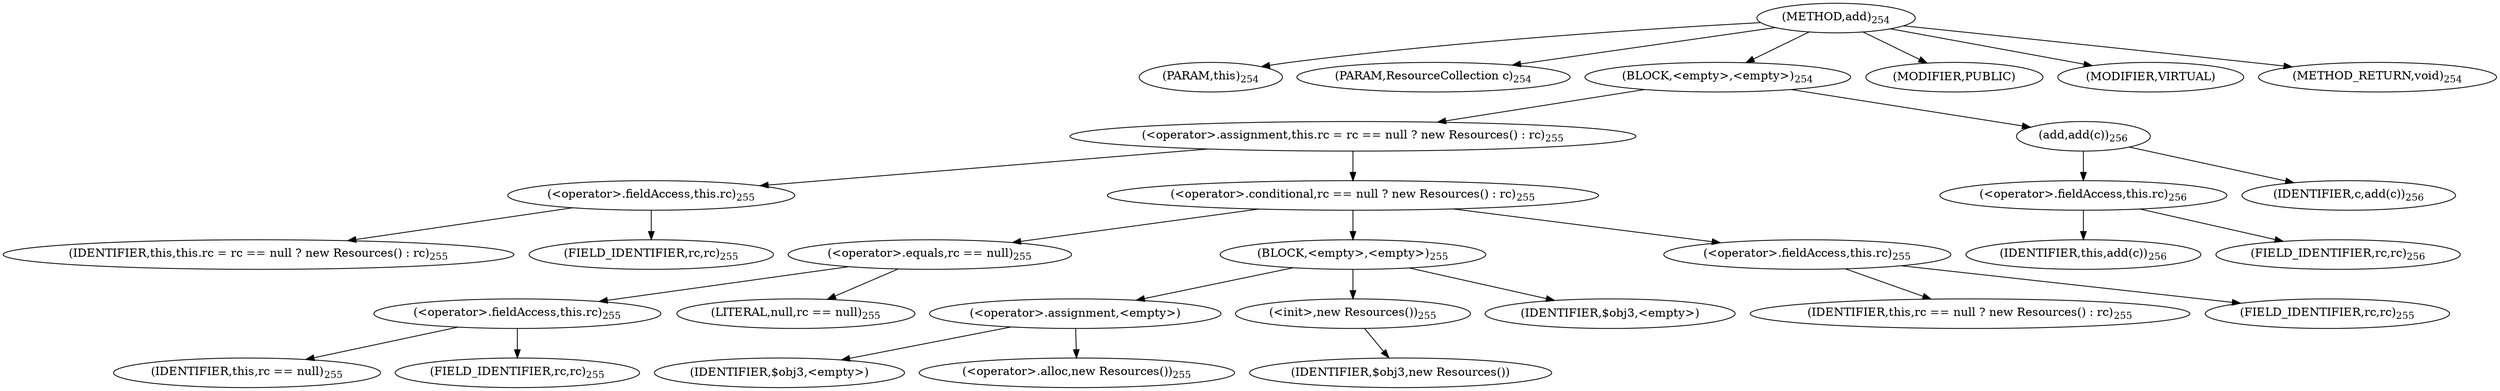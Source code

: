 digraph "add" {  
"398" [label = <(METHOD,add)<SUB>254</SUB>> ]
"399" [label = <(PARAM,this)<SUB>254</SUB>> ]
"400" [label = <(PARAM,ResourceCollection c)<SUB>254</SUB>> ]
"401" [label = <(BLOCK,&lt;empty&gt;,&lt;empty&gt;)<SUB>254</SUB>> ]
"402" [label = <(&lt;operator&gt;.assignment,this.rc = rc == null ? new Resources() : rc)<SUB>255</SUB>> ]
"403" [label = <(&lt;operator&gt;.fieldAccess,this.rc)<SUB>255</SUB>> ]
"404" [label = <(IDENTIFIER,this,this.rc = rc == null ? new Resources() : rc)<SUB>255</SUB>> ]
"405" [label = <(FIELD_IDENTIFIER,rc,rc)<SUB>255</SUB>> ]
"406" [label = <(&lt;operator&gt;.conditional,rc == null ? new Resources() : rc)<SUB>255</SUB>> ]
"407" [label = <(&lt;operator&gt;.equals,rc == null)<SUB>255</SUB>> ]
"408" [label = <(&lt;operator&gt;.fieldAccess,this.rc)<SUB>255</SUB>> ]
"409" [label = <(IDENTIFIER,this,rc == null)<SUB>255</SUB>> ]
"410" [label = <(FIELD_IDENTIFIER,rc,rc)<SUB>255</SUB>> ]
"411" [label = <(LITERAL,null,rc == null)<SUB>255</SUB>> ]
"412" [label = <(BLOCK,&lt;empty&gt;,&lt;empty&gt;)<SUB>255</SUB>> ]
"413" [label = <(&lt;operator&gt;.assignment,&lt;empty&gt;)> ]
"414" [label = <(IDENTIFIER,$obj3,&lt;empty&gt;)> ]
"415" [label = <(&lt;operator&gt;.alloc,new Resources())<SUB>255</SUB>> ]
"416" [label = <(&lt;init&gt;,new Resources())<SUB>255</SUB>> ]
"417" [label = <(IDENTIFIER,$obj3,new Resources())> ]
"418" [label = <(IDENTIFIER,$obj3,&lt;empty&gt;)> ]
"419" [label = <(&lt;operator&gt;.fieldAccess,this.rc)<SUB>255</SUB>> ]
"420" [label = <(IDENTIFIER,this,rc == null ? new Resources() : rc)<SUB>255</SUB>> ]
"421" [label = <(FIELD_IDENTIFIER,rc,rc)<SUB>255</SUB>> ]
"422" [label = <(add,add(c))<SUB>256</SUB>> ]
"423" [label = <(&lt;operator&gt;.fieldAccess,this.rc)<SUB>256</SUB>> ]
"424" [label = <(IDENTIFIER,this,add(c))<SUB>256</SUB>> ]
"425" [label = <(FIELD_IDENTIFIER,rc,rc)<SUB>256</SUB>> ]
"426" [label = <(IDENTIFIER,c,add(c))<SUB>256</SUB>> ]
"427" [label = <(MODIFIER,PUBLIC)> ]
"428" [label = <(MODIFIER,VIRTUAL)> ]
"429" [label = <(METHOD_RETURN,void)<SUB>254</SUB>> ]
  "398" -> "399" 
  "398" -> "400" 
  "398" -> "401" 
  "398" -> "427" 
  "398" -> "428" 
  "398" -> "429" 
  "401" -> "402" 
  "401" -> "422" 
  "402" -> "403" 
  "402" -> "406" 
  "403" -> "404" 
  "403" -> "405" 
  "406" -> "407" 
  "406" -> "412" 
  "406" -> "419" 
  "407" -> "408" 
  "407" -> "411" 
  "408" -> "409" 
  "408" -> "410" 
  "412" -> "413" 
  "412" -> "416" 
  "412" -> "418" 
  "413" -> "414" 
  "413" -> "415" 
  "416" -> "417" 
  "419" -> "420" 
  "419" -> "421" 
  "422" -> "423" 
  "422" -> "426" 
  "423" -> "424" 
  "423" -> "425" 
}
